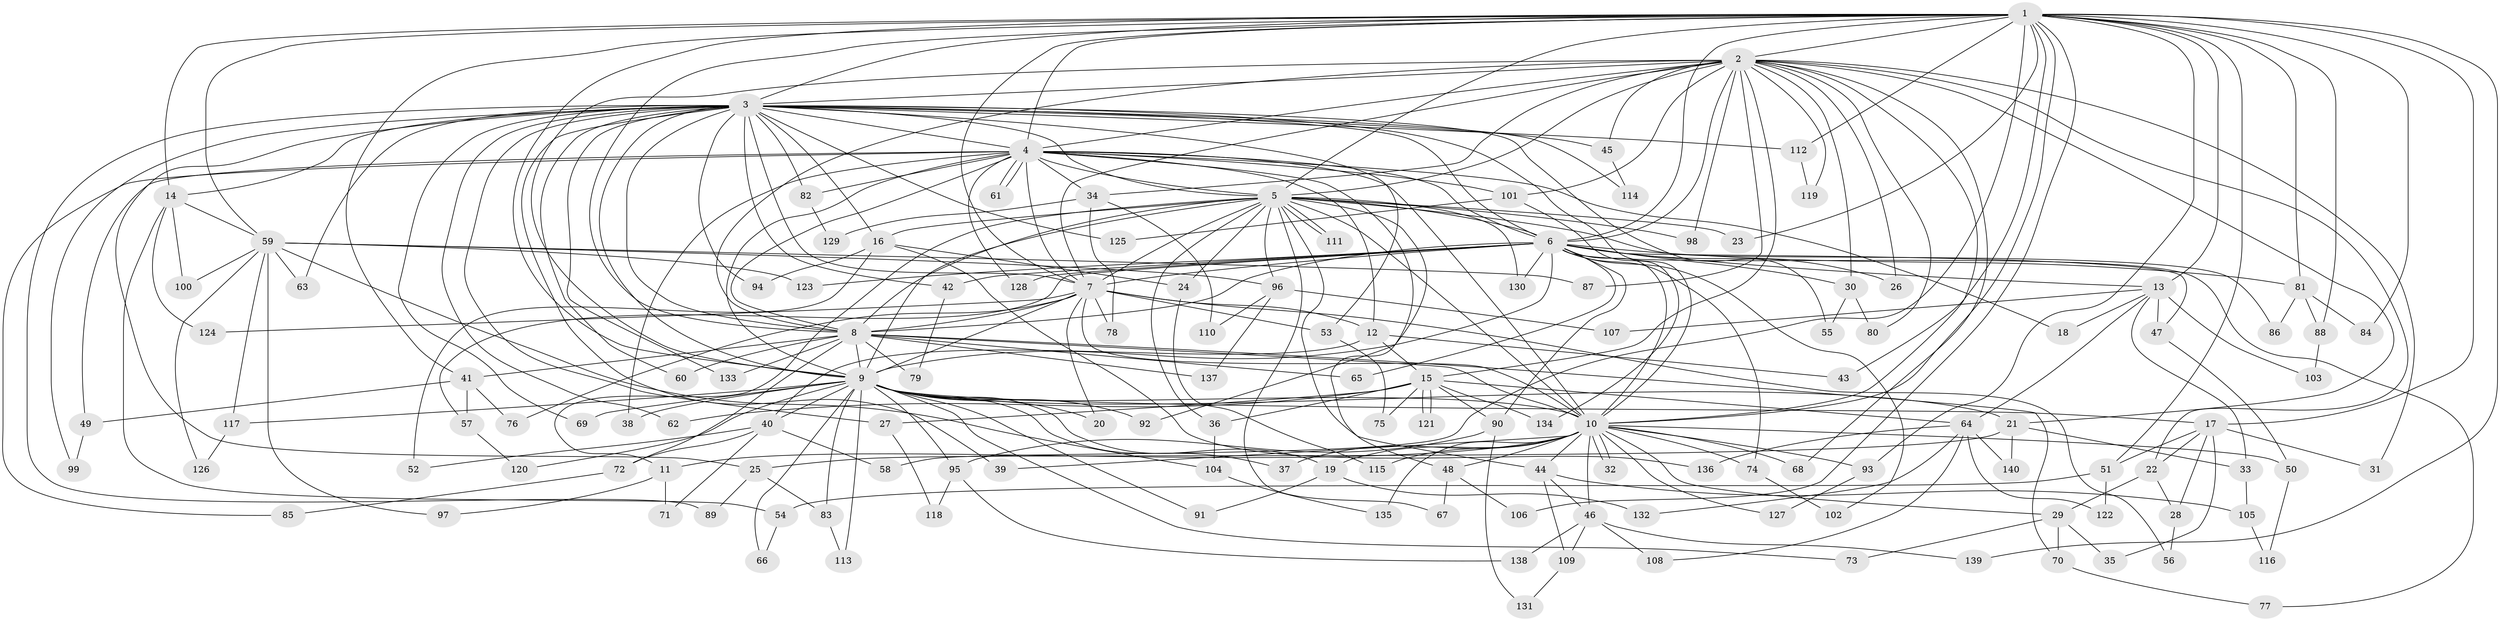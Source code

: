 // coarse degree distribution, {20: 0.023809523809523808, 18: 0.023809523809523808, 39: 0.011904761904761904, 26: 0.011904761904761904, 14: 0.011904761904761904, 22: 0.011904761904761904, 4: 0.13095238095238096, 8: 0.023809523809523808, 13: 0.011904761904761904, 11: 0.011904761904761904, 7: 0.023809523809523808, 2: 0.5, 3: 0.10714285714285714, 6: 0.023809523809523808, 5: 0.03571428571428571, 1: 0.03571428571428571}
// Generated by graph-tools (version 1.1) at 2025/17/03/04/25 18:17:23]
// undirected, 140 vertices, 305 edges
graph export_dot {
graph [start="1"]
  node [color=gray90,style=filled];
  1;
  2;
  3;
  4;
  5;
  6;
  7;
  8;
  9;
  10;
  11;
  12;
  13;
  14;
  15;
  16;
  17;
  18;
  19;
  20;
  21;
  22;
  23;
  24;
  25;
  26;
  27;
  28;
  29;
  30;
  31;
  32;
  33;
  34;
  35;
  36;
  37;
  38;
  39;
  40;
  41;
  42;
  43;
  44;
  45;
  46;
  47;
  48;
  49;
  50;
  51;
  52;
  53;
  54;
  55;
  56;
  57;
  58;
  59;
  60;
  61;
  62;
  63;
  64;
  65;
  66;
  67;
  68;
  69;
  70;
  71;
  72;
  73;
  74;
  75;
  76;
  77;
  78;
  79;
  80;
  81;
  82;
  83;
  84;
  85;
  86;
  87;
  88;
  89;
  90;
  91;
  92;
  93;
  94;
  95;
  96;
  97;
  98;
  99;
  100;
  101;
  102;
  103;
  104;
  105;
  106;
  107;
  108;
  109;
  110;
  111;
  112;
  113;
  114;
  115;
  116;
  117;
  118;
  119;
  120;
  121;
  122;
  123;
  124;
  125;
  126;
  127;
  128;
  129;
  130;
  131;
  132;
  133;
  134;
  135;
  136;
  137;
  138;
  139;
  140;
  1 -- 2;
  1 -- 3;
  1 -- 4;
  1 -- 5;
  1 -- 6;
  1 -- 7;
  1 -- 8;
  1 -- 9;
  1 -- 10;
  1 -- 13;
  1 -- 14;
  1 -- 17;
  1 -- 23;
  1 -- 41;
  1 -- 43;
  1 -- 51;
  1 -- 58;
  1 -- 59;
  1 -- 81;
  1 -- 84;
  1 -- 88;
  1 -- 93;
  1 -- 106;
  1 -- 112;
  1 -- 139;
  2 -- 3;
  2 -- 4;
  2 -- 5;
  2 -- 6;
  2 -- 7;
  2 -- 8;
  2 -- 9;
  2 -- 10;
  2 -- 15;
  2 -- 21;
  2 -- 22;
  2 -- 26;
  2 -- 30;
  2 -- 31;
  2 -- 34;
  2 -- 45;
  2 -- 68;
  2 -- 80;
  2 -- 87;
  2 -- 98;
  2 -- 101;
  2 -- 119;
  3 -- 4;
  3 -- 5;
  3 -- 6;
  3 -- 7;
  3 -- 8;
  3 -- 9;
  3 -- 10;
  3 -- 14;
  3 -- 16;
  3 -- 25;
  3 -- 27;
  3 -- 39;
  3 -- 42;
  3 -- 45;
  3 -- 53;
  3 -- 55;
  3 -- 60;
  3 -- 62;
  3 -- 63;
  3 -- 69;
  3 -- 82;
  3 -- 89;
  3 -- 94;
  3 -- 99;
  3 -- 112;
  3 -- 114;
  3 -- 125;
  3 -- 133;
  4 -- 5;
  4 -- 6;
  4 -- 7;
  4 -- 8;
  4 -- 9;
  4 -- 10;
  4 -- 12;
  4 -- 18;
  4 -- 34;
  4 -- 38;
  4 -- 48;
  4 -- 49;
  4 -- 61;
  4 -- 61;
  4 -- 82;
  4 -- 85;
  4 -- 101;
  4 -- 128;
  5 -- 6;
  5 -- 7;
  5 -- 8;
  5 -- 9;
  5 -- 10;
  5 -- 11;
  5 -- 16;
  5 -- 23;
  5 -- 24;
  5 -- 36;
  5 -- 44;
  5 -- 67;
  5 -- 86;
  5 -- 92;
  5 -- 96;
  5 -- 98;
  5 -- 111;
  5 -- 111;
  5 -- 130;
  6 -- 7;
  6 -- 8;
  6 -- 9;
  6 -- 10;
  6 -- 13;
  6 -- 26;
  6 -- 30;
  6 -- 42;
  6 -- 47;
  6 -- 57;
  6 -- 65;
  6 -- 74;
  6 -- 77;
  6 -- 81;
  6 -- 90;
  6 -- 102;
  6 -- 123;
  6 -- 128;
  6 -- 130;
  7 -- 8;
  7 -- 9;
  7 -- 10;
  7 -- 12;
  7 -- 20;
  7 -- 53;
  7 -- 56;
  7 -- 76;
  7 -- 78;
  7 -- 124;
  8 -- 9;
  8 -- 10;
  8 -- 41;
  8 -- 60;
  8 -- 65;
  8 -- 70;
  8 -- 72;
  8 -- 79;
  8 -- 133;
  8 -- 137;
  9 -- 10;
  9 -- 17;
  9 -- 19;
  9 -- 20;
  9 -- 21;
  9 -- 37;
  9 -- 38;
  9 -- 40;
  9 -- 66;
  9 -- 69;
  9 -- 73;
  9 -- 83;
  9 -- 91;
  9 -- 92;
  9 -- 95;
  9 -- 113;
  9 -- 117;
  9 -- 120;
  10 -- 11;
  10 -- 19;
  10 -- 29;
  10 -- 32;
  10 -- 32;
  10 -- 37;
  10 -- 39;
  10 -- 44;
  10 -- 46;
  10 -- 48;
  10 -- 50;
  10 -- 68;
  10 -- 74;
  10 -- 93;
  10 -- 115;
  10 -- 127;
  10 -- 135;
  11 -- 71;
  11 -- 97;
  12 -- 15;
  12 -- 40;
  12 -- 43;
  13 -- 18;
  13 -- 33;
  13 -- 47;
  13 -- 64;
  13 -- 103;
  13 -- 107;
  14 -- 54;
  14 -- 59;
  14 -- 100;
  14 -- 124;
  15 -- 27;
  15 -- 36;
  15 -- 62;
  15 -- 64;
  15 -- 75;
  15 -- 90;
  15 -- 121;
  15 -- 121;
  15 -- 134;
  16 -- 24;
  16 -- 52;
  16 -- 94;
  16 -- 136;
  17 -- 22;
  17 -- 28;
  17 -- 31;
  17 -- 35;
  17 -- 51;
  19 -- 91;
  19 -- 132;
  21 -- 25;
  21 -- 33;
  21 -- 140;
  22 -- 28;
  22 -- 29;
  24 -- 115;
  25 -- 83;
  25 -- 89;
  27 -- 118;
  28 -- 56;
  29 -- 35;
  29 -- 70;
  29 -- 73;
  30 -- 55;
  30 -- 80;
  33 -- 105;
  34 -- 78;
  34 -- 110;
  34 -- 129;
  36 -- 104;
  40 -- 52;
  40 -- 58;
  40 -- 71;
  40 -- 72;
  41 -- 49;
  41 -- 57;
  41 -- 76;
  42 -- 79;
  44 -- 46;
  44 -- 105;
  44 -- 109;
  45 -- 114;
  46 -- 108;
  46 -- 109;
  46 -- 138;
  46 -- 139;
  47 -- 50;
  48 -- 67;
  48 -- 106;
  49 -- 99;
  50 -- 116;
  51 -- 54;
  51 -- 122;
  53 -- 75;
  54 -- 66;
  57 -- 120;
  59 -- 63;
  59 -- 87;
  59 -- 96;
  59 -- 97;
  59 -- 100;
  59 -- 104;
  59 -- 117;
  59 -- 123;
  59 -- 126;
  64 -- 108;
  64 -- 122;
  64 -- 132;
  64 -- 136;
  64 -- 140;
  70 -- 77;
  72 -- 85;
  74 -- 102;
  81 -- 84;
  81 -- 86;
  81 -- 88;
  82 -- 129;
  83 -- 113;
  88 -- 103;
  90 -- 95;
  90 -- 131;
  93 -- 127;
  95 -- 118;
  95 -- 138;
  96 -- 107;
  96 -- 110;
  96 -- 137;
  101 -- 125;
  101 -- 134;
  104 -- 135;
  105 -- 116;
  109 -- 131;
  112 -- 119;
  117 -- 126;
}
